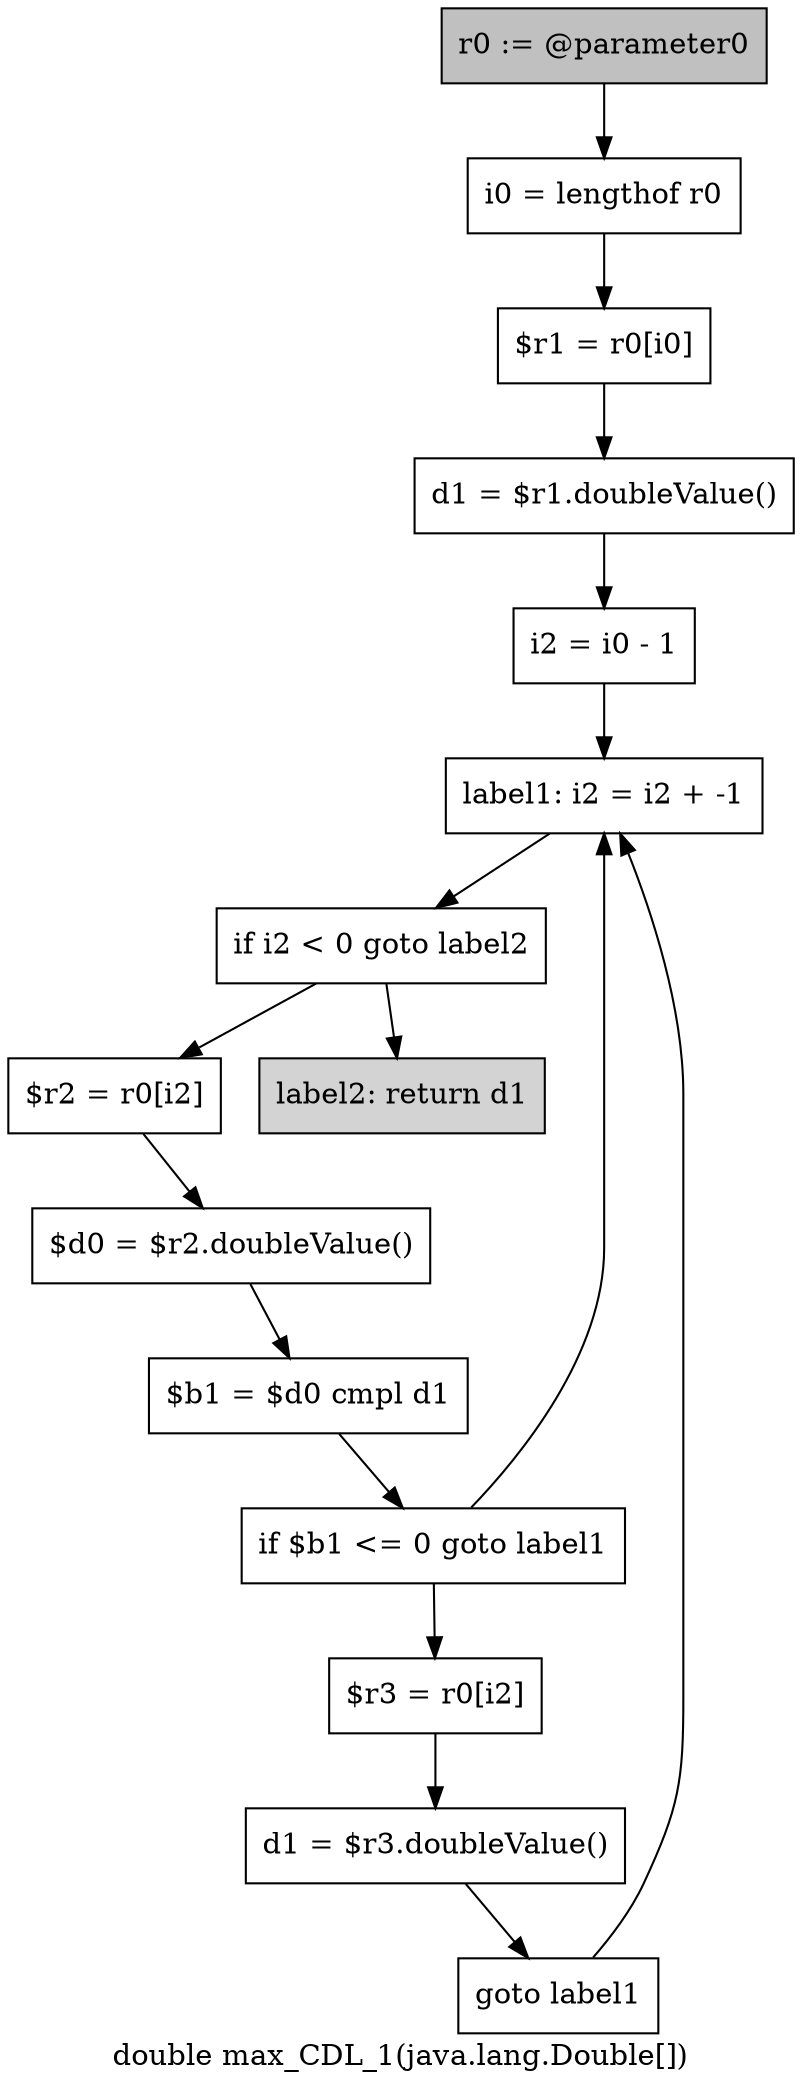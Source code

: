 digraph "double max_CDL_1(java.lang.Double[])" {
    label="double max_CDL_1(java.lang.Double[])";
    node [shape=box];
    "0" [style=filled,fillcolor=gray,label="r0 := @parameter0",];
    "1" [label="i0 = lengthof r0",];
    "0"->"1";
    "2" [label="$r1 = r0[i0]",];
    "1"->"2";
    "3" [label="d1 = $r1.doubleValue()",];
    "2"->"3";
    "4" [label="i2 = i0 - 1",];
    "3"->"4";
    "5" [label="label1: i2 = i2 + -1",];
    "4"->"5";
    "6" [label="if i2 < 0 goto label2",];
    "5"->"6";
    "7" [label="$r2 = r0[i2]",];
    "6"->"7";
    "14" [style=filled,fillcolor=lightgray,label="label2: return d1",];
    "6"->"14";
    "8" [label="$d0 = $r2.doubleValue()",];
    "7"->"8";
    "9" [label="$b1 = $d0 cmpl d1",];
    "8"->"9";
    "10" [label="if $b1 <= 0 goto label1",];
    "9"->"10";
    "10"->"5";
    "11" [label="$r3 = r0[i2]",];
    "10"->"11";
    "12" [label="d1 = $r3.doubleValue()",];
    "11"->"12";
    "13" [label="goto label1",];
    "12"->"13";
    "13"->"5";
}
